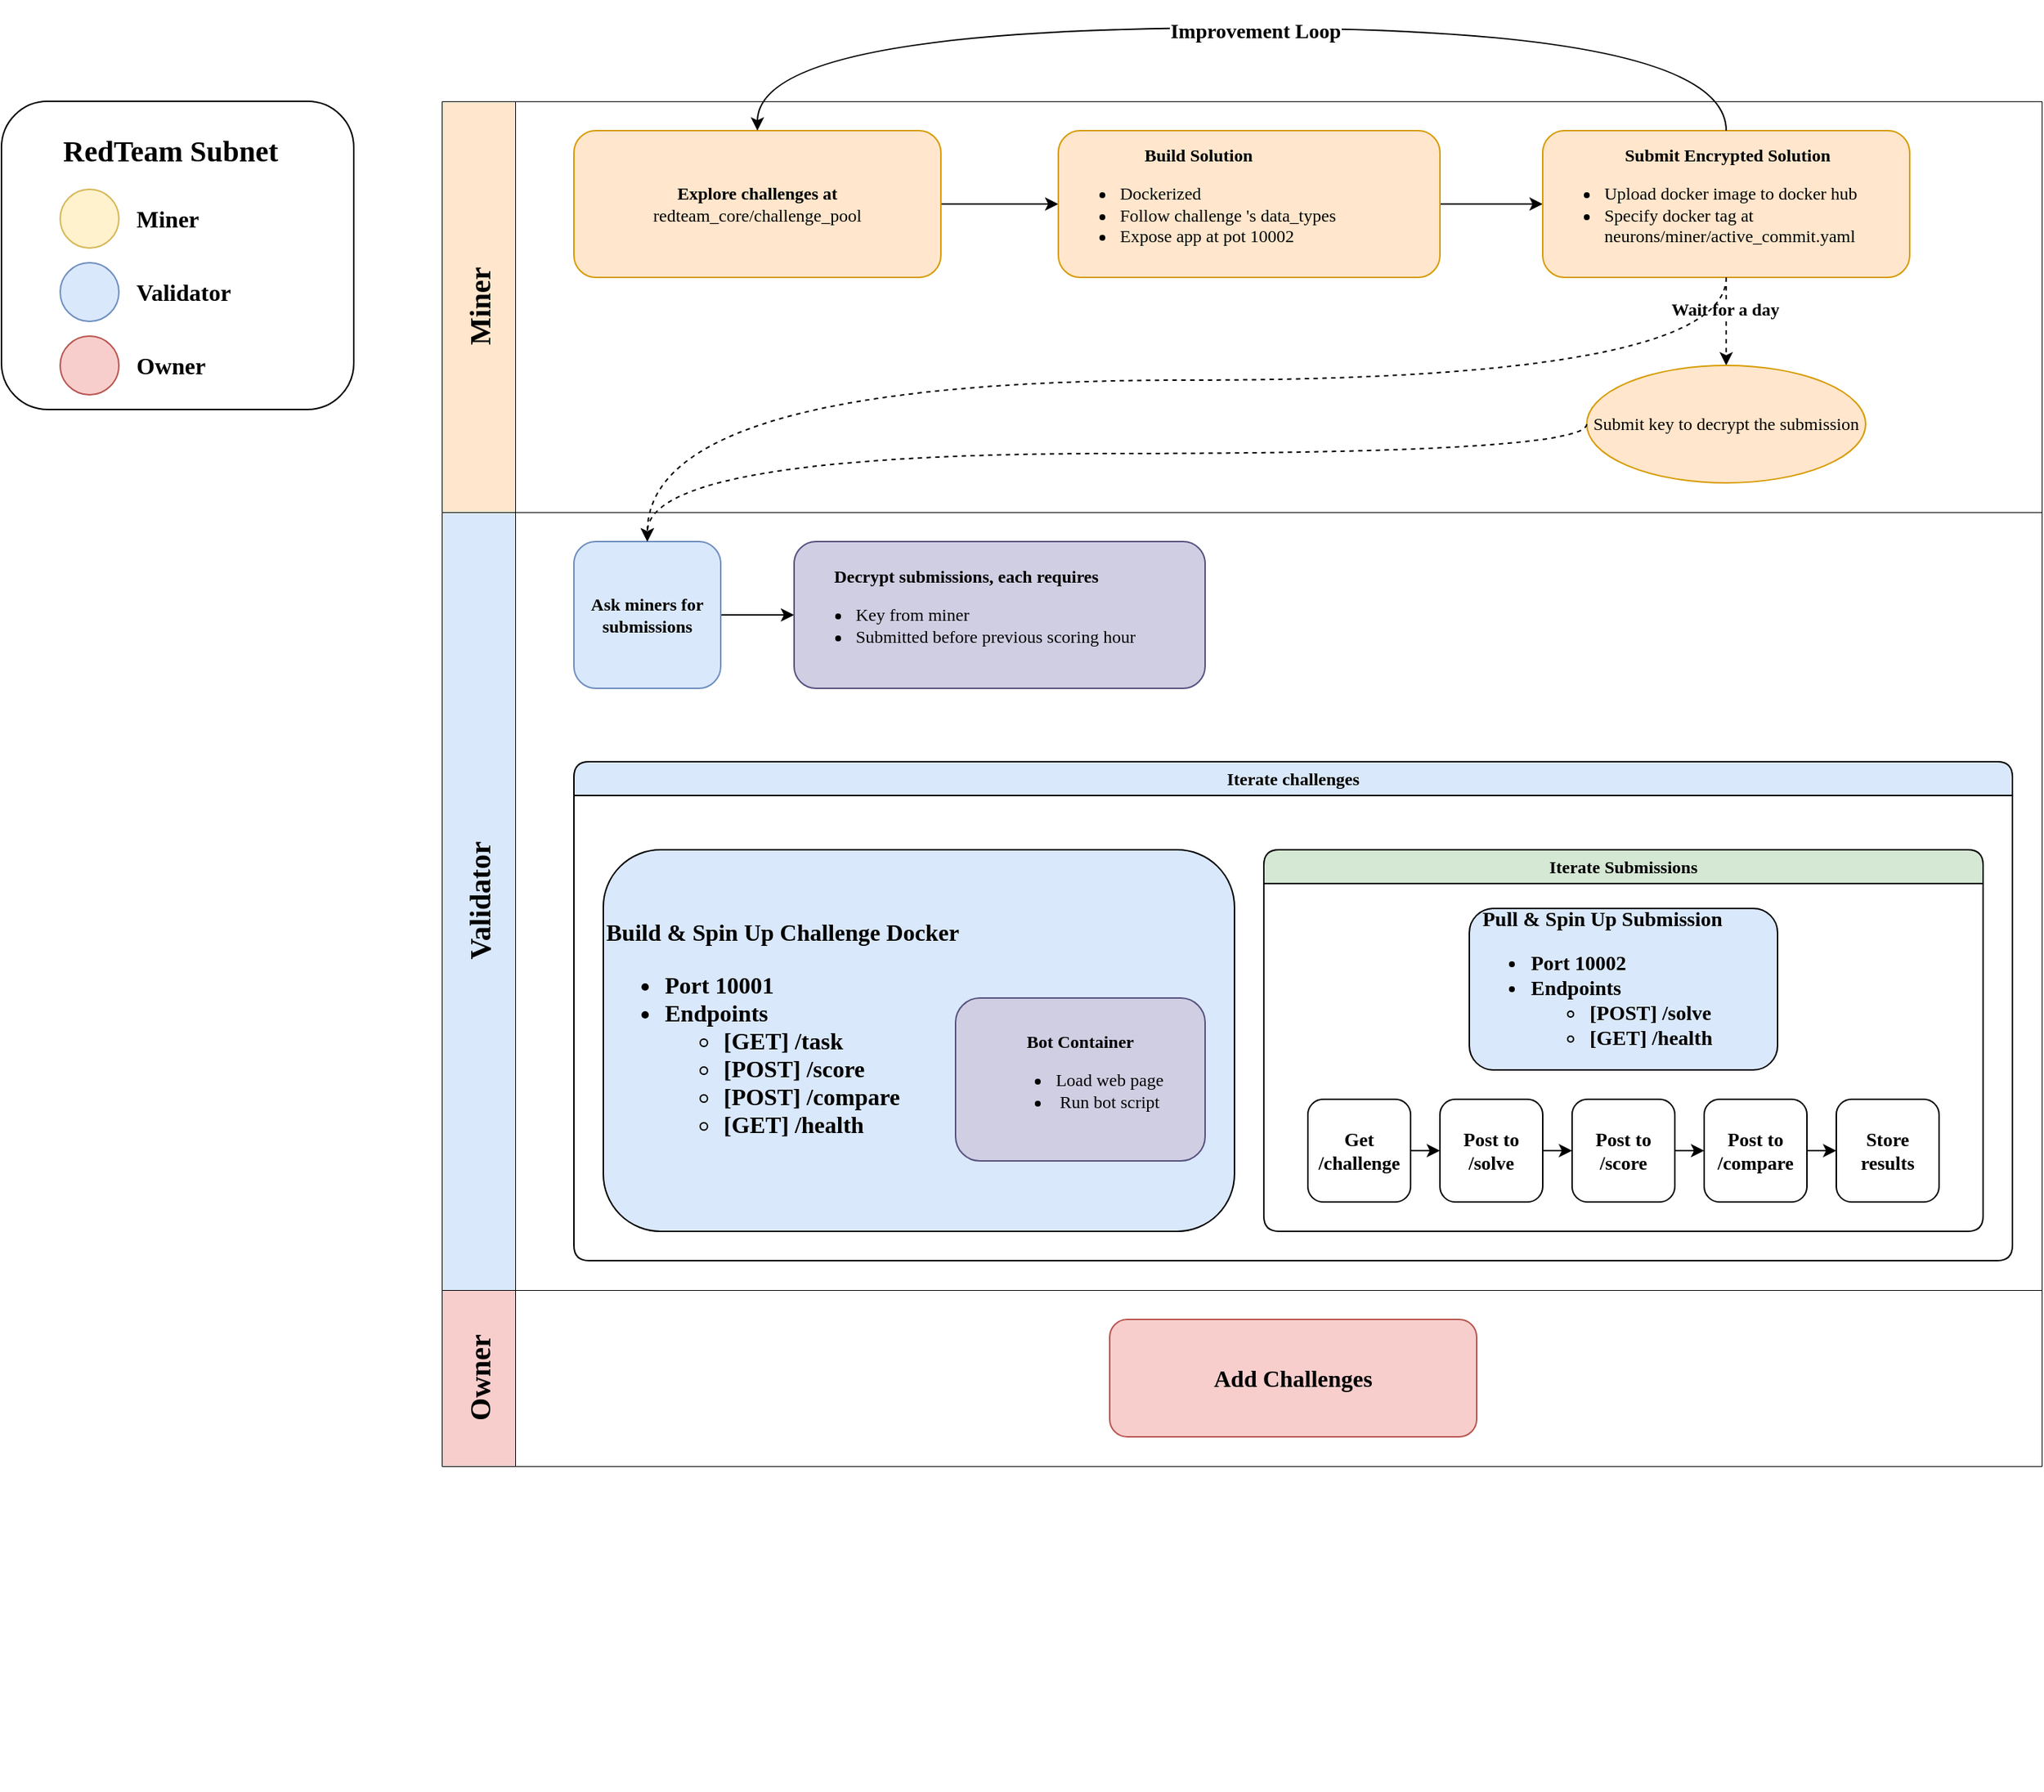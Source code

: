 <mxfile>
    <diagram name="Page-1" id="KTHB-z7xX1u3LGgZYYE7">
        <mxGraphModel dx="3409" dy="1272" grid="1" gridSize="10" guides="1" tooltips="1" connect="1" arrows="1" fold="1" page="1" pageScale="1" pageWidth="850" pageHeight="1100" math="0" shadow="0">
            <root>
                <mxCell id="0"/>
                <mxCell id="1" parent="0"/>
                <mxCell id="kJz6QPrPUSqHtHMzmpW9-26" value="" style="group;rounded=1;fontFamily=Comic Sans MS;fontSize=18;" parent="1" vertex="1" connectable="0">
                    <mxGeometry x="-790" y="140" width="1090" height="1220" as="geometry"/>
                </mxCell>
                <mxCell id="kJz6QPrPUSqHtHMzmpW9-27" value="" style="group;labelBorderColor=default;strokeColor=none;fontFamily=Comic Sans MS;" parent="kJz6QPrPUSqHtHMzmpW9-26" vertex="1" connectable="0">
                    <mxGeometry width="1090" height="1220" as="geometry"/>
                </mxCell>
                <mxCell id="kJz6QPrPUSqHtHMzmpW9-32" value="" style="group;rounded=1;fontFamily=Comic Sans MS;" parent="kJz6QPrPUSqHtHMzmpW9-27" vertex="1" connectable="0">
                    <mxGeometry width="1090" height="1220" as="geometry"/>
                </mxCell>
                <mxCell id="8eYXKVWlswE4XTReV54w-13" value="&lt;font style=&quot;font-size: 20px;&quot;&gt;Owner&lt;/font&gt;" style="swimlane;startSize=50;horizontal=0;html=1;fillColor=#f8cecc;strokeColor=default;strokeWidth=0.5;fontSize=12;fontFamily=Comic Sans MS;movable=1;resizable=1;rotatable=1;deletable=1;editable=1;locked=0;connectable=1;rounded=0;" parent="kJz6QPrPUSqHtHMzmpW9-32" vertex="1">
                    <mxGeometry y="879" width="1090" height="120" as="geometry"/>
                </mxCell>
                <mxCell id="kJz6QPrPUSqHtHMzmpW9-46" value="&lt;b&gt;Add Challenges&lt;/b&gt;" style="rounded=1;whiteSpace=wrap;html=1;fontFamily=Comic Sans MS;fillColor=#f8cecc;strokeColor=#b85450;fontSize=16;" parent="8eYXKVWlswE4XTReV54w-13" vertex="1">
                    <mxGeometry x="455" y="20" width="250" height="80" as="geometry"/>
                </mxCell>
                <mxCell id="8eYXKVWlswE4XTReV54w-12" value="&lt;font style=&quot;font-size: 20px;&quot;&gt;Miner&lt;/font&gt;" style="swimlane;startSize=50;horizontal=0;html=1;fillColor=#ffe6cc;strokeColor=default;strokeWidth=0.5;fontSize=12;fontFamily=Comic Sans MS;movable=1;resizable=1;rotatable=1;deletable=1;editable=1;locked=0;connectable=1;rounded=0;" parent="kJz6QPrPUSqHtHMzmpW9-32" vertex="1">
                    <mxGeometry y="69" width="1090" height="280" as="geometry"/>
                </mxCell>
                <mxCell id="kJz6QPrPUSqHtHMzmpW9-6" style="edgeStyle=orthogonalEdgeStyle;rounded=0;orthogonalLoop=1;jettySize=auto;html=1;entryX=0;entryY=0.5;entryDx=0;entryDy=0;fontFamily=Comic Sans MS;fontSize=12;" parent="8eYXKVWlswE4XTReV54w-12" source="kJz6QPrPUSqHtHMzmpW9-2" target="kJz6QPrPUSqHtHMzmpW9-3" edge="1">
                    <mxGeometry relative="1" as="geometry"/>
                </mxCell>
                <mxCell id="kJz6QPrPUSqHtHMzmpW9-2" value="&lt;b&gt;Explore challenges at&lt;/b&gt;&lt;div&gt;redteam_core/challenge_pool&lt;/div&gt;" style="rounded=1;whiteSpace=wrap;html=1;fontFamily=Comic Sans MS;fillColor=#ffe6cc;strokeColor=#d79b00;fontSize=12;" parent="8eYXKVWlswE4XTReV54w-12" vertex="1">
                    <mxGeometry x="90" y="20" width="250" height="100" as="geometry"/>
                </mxCell>
                <mxCell id="kJz6QPrPUSqHtHMzmpW9-7" style="edgeStyle=orthogonalEdgeStyle;rounded=0;orthogonalLoop=1;jettySize=auto;html=1;entryX=0;entryY=0.5;entryDx=0;entryDy=0;fontFamily=Comic Sans MS;fontSize=12;" parent="8eYXKVWlswE4XTReV54w-12" source="kJz6QPrPUSqHtHMzmpW9-3" target="kJz6QPrPUSqHtHMzmpW9-5" edge="1">
                    <mxGeometry relative="1" as="geometry"/>
                </mxCell>
                <mxCell id="kJz6QPrPUSqHtHMzmpW9-3" value="&lt;div style=&quot;text-align: center;&quot;&gt;&lt;span style=&quot;background-color: transparent; color: light-dark(rgb(0, 0, 0), rgb(255, 255, 255));&quot;&gt;&lt;b&gt;Build Solution&lt;/b&gt;&lt;/span&gt;&lt;/div&gt;&lt;div&gt;&lt;ul&gt;&lt;li&gt;Dockerized&lt;/li&gt;&lt;li&gt;Follow challenge &#39;s data_types&lt;/li&gt;&lt;li&gt;Expose app at pot 10002&lt;/li&gt;&lt;/ul&gt;&lt;/div&gt;" style="rounded=1;whiteSpace=wrap;html=1;align=left;fontFamily=Comic Sans MS;fillColor=#ffe6cc;strokeColor=#d79b00;fontSize=12;" parent="8eYXKVWlswE4XTReV54w-12" vertex="1">
                    <mxGeometry x="420" y="20" width="260" height="100" as="geometry"/>
                </mxCell>
                <mxCell id="kJz6QPrPUSqHtHMzmpW9-9" style="edgeStyle=orthogonalEdgeStyle;rounded=0;orthogonalLoop=1;jettySize=auto;html=1;entryX=0.5;entryY=0;entryDx=0;entryDy=0;dashed=1;fontFamily=Comic Sans MS;fontSize=12;" parent="8eYXKVWlswE4XTReV54w-12" source="kJz6QPrPUSqHtHMzmpW9-5" target="kJz6QPrPUSqHtHMzmpW9-8" edge="1">
                    <mxGeometry relative="1" as="geometry"/>
                </mxCell>
                <mxCell id="kJz6QPrPUSqHtHMzmpW9-13" value="&lt;b&gt;Wait for a day&lt;/b&gt;" style="edgeLabel;html=1;align=center;verticalAlign=middle;resizable=0;points=[];fontFamily=Comic Sans MS;fontSize=12;" parent="kJz6QPrPUSqHtHMzmpW9-9" vertex="1" connectable="0">
                    <mxGeometry x="-0.261" y="-1" relative="1" as="geometry">
                        <mxPoint as="offset"/>
                    </mxGeometry>
                </mxCell>
                <mxCell id="kJz6QPrPUSqHtHMzmpW9-5" value="&lt;div style=&quot;text-align: center;&quot;&gt;&lt;span style=&quot;background-color: transparent; color: light-dark(rgb(0, 0, 0), rgb(255, 255, 255));&quot;&gt;&lt;b&gt;Submit Encrypted Solution&lt;/b&gt;&lt;/span&gt;&lt;/div&gt;&lt;div&gt;&lt;ul&gt;&lt;li&gt;Upload docker image to docker hub&lt;/li&gt;&lt;li&gt;Specify docker tag at neurons/miner/active_commit.yaml&lt;/li&gt;&lt;/ul&gt;&lt;/div&gt;" style="rounded=1;whiteSpace=wrap;html=1;align=left;fontFamily=Comic Sans MS;fillColor=#ffe6cc;strokeColor=#d79b00;fontSize=12;" parent="8eYXKVWlswE4XTReV54w-12" vertex="1">
                    <mxGeometry x="750" y="20" width="250" height="100" as="geometry"/>
                </mxCell>
                <mxCell id="kJz6QPrPUSqHtHMzmpW9-8" value="Submit key to decrypt the submission" style="ellipse;whiteSpace=wrap;html=1;fontFamily=Comic Sans MS;fillColor=#ffe6cc;strokeColor=#d79b00;fontSize=12;" parent="8eYXKVWlswE4XTReV54w-12" vertex="1">
                    <mxGeometry x="780" y="180" width="190" height="80" as="geometry"/>
                </mxCell>
                <mxCell id="kJz6QPrPUSqHtHMzmpW9-11" value="" style="endArrow=classic;html=1;rounded=0;exitX=0.5;exitY=0;exitDx=0;exitDy=0;entryX=0.5;entryY=0;entryDx=0;entryDy=0;edgeStyle=orthogonalEdgeStyle;curved=1;fontFamily=Comic Sans MS;fontSize=12;" parent="8eYXKVWlswE4XTReV54w-12" source="kJz6QPrPUSqHtHMzmpW9-5" target="kJz6QPrPUSqHtHMzmpW9-2" edge="1">
                    <mxGeometry width="50" height="50" relative="1" as="geometry">
                        <mxPoint x="440" y="-110" as="sourcePoint"/>
                        <mxPoint x="490" y="-160" as="targetPoint"/>
                        <Array as="points">
                            <mxPoint x="875" y="-50"/>
                            <mxPoint x="215" y="-50"/>
                        </Array>
                    </mxGeometry>
                </mxCell>
                <mxCell id="kJz6QPrPUSqHtHMzmpW9-16" value="&lt;b&gt;Improvement Loop&lt;/b&gt;" style="edgeLabel;html=1;align=center;verticalAlign=middle;resizable=0;points=[];fontFamily=Comic Sans MS;fontSize=14;" parent="kJz6QPrPUSqHtHMzmpW9-11" vertex="1" connectable="0">
                    <mxGeometry x="-0.023" y="3" relative="1" as="geometry">
                        <mxPoint as="offset"/>
                    </mxGeometry>
                </mxCell>
                <mxCell id="kJz6QPrPUSqHtHMzmpW9-1" value="&lt;font style=&quot;font-size: 20px;&quot;&gt;Validator&lt;/font&gt;" style="swimlane;startSize=50;horizontal=0;html=1;fillColor=#dae8fc;strokeColor=default;strokeWidth=0.5;fontSize=12;fontFamily=Comic Sans MS;movable=1;resizable=1;rotatable=1;deletable=1;editable=1;locked=0;connectable=1;rounded=0;" parent="kJz6QPrPUSqHtHMzmpW9-32" vertex="1">
                    <mxGeometry y="349" width="1090" height="530" as="geometry">
                        <mxRectangle x="20" width="520" height="30" as="alternateBounds"/>
                    </mxGeometry>
                </mxCell>
                <mxCell id="kJz6QPrPUSqHtHMzmpW9-20" style="edgeStyle=orthogonalEdgeStyle;rounded=0;orthogonalLoop=1;jettySize=auto;html=1;entryX=0;entryY=0.5;entryDx=0;entryDy=0;fontFamily=Comic Sans MS;fontSize=12;" parent="kJz6QPrPUSqHtHMzmpW9-1" source="kJz6QPrPUSqHtHMzmpW9-17" target="kJz6QPrPUSqHtHMzmpW9-19" edge="1">
                    <mxGeometry relative="1" as="geometry"/>
                </mxCell>
                <mxCell id="kJz6QPrPUSqHtHMzmpW9-17" value="&lt;b&gt;Ask miners for submissions&lt;/b&gt;" style="rounded=1;whiteSpace=wrap;html=1;fontFamily=Comic Sans MS;fillColor=#dae8fc;strokeColor=#6c8ebf;fontSize=12;" parent="kJz6QPrPUSqHtHMzmpW9-1" vertex="1">
                    <mxGeometry x="90" y="20" width="100" height="100" as="geometry"/>
                </mxCell>
                <mxCell id="kJz6QPrPUSqHtHMzmpW9-19" value="&lt;div style=&quot;text-align: center;&quot;&gt;&lt;span style=&quot;background-color: transparent; color: light-dark(rgb(0, 0, 0), rgb(255, 255, 255));&quot;&gt;&lt;b&gt;Decrypt submissions, each requires&lt;/b&gt;&lt;/span&gt;&lt;/div&gt;&lt;div&gt;&lt;ul&gt;&lt;li&gt;Key from miner&lt;/li&gt;&lt;li&gt;Submitted before previous scoring hour&lt;/li&gt;&lt;/ul&gt;&lt;/div&gt;" style="rounded=1;whiteSpace=wrap;html=1;align=left;fontFamily=Comic Sans MS;fillColor=#d0cee2;strokeColor=#56517e;fontSize=12;" parent="kJz6QPrPUSqHtHMzmpW9-1" vertex="1">
                    <mxGeometry x="240" y="20" width="280" height="100" as="geometry"/>
                </mxCell>
                <mxCell id="kJz6QPrPUSqHtHMzmpW9-25" value="Iterate challenges" style="swimlane;whiteSpace=wrap;html=1;fillColor=#dae8fc;strokeColor=default;rounded=1;fontFamily=Comic Sans MS;fontSize=12;" parent="kJz6QPrPUSqHtHMzmpW9-1" vertex="1">
                    <mxGeometry x="90" y="170" width="980" height="340" as="geometry"/>
                </mxCell>
                <mxCell id="kJz6QPrPUSqHtHMzmpW9-33" value="Build &amp;amp; Spin Up Challenge Docker&lt;div&gt;&lt;ul&gt;&lt;li&gt;Port 10001&lt;/li&gt;&lt;li&gt;Endpoints&lt;/li&gt;&lt;ul&gt;&lt;li&gt;[GET] /task&lt;/li&gt;&lt;li&gt;[POST] /score&lt;/li&gt;&lt;li&gt;[POST] /compare&lt;/li&gt;&lt;li&gt;[GET] /health&lt;/li&gt;&lt;/ul&gt;&lt;/ul&gt;&lt;/div&gt;" style="rounded=1;whiteSpace=wrap;html=1;align=left;fillColor=#dae8fc;strokeColor=default;fontFamily=Comic Sans MS;fontSize=16;fontStyle=1" parent="kJz6QPrPUSqHtHMzmpW9-25" vertex="1">
                    <mxGeometry x="20" y="60" width="430" height="260" as="geometry"/>
                </mxCell>
                <mxCell id="kJz6QPrPUSqHtHMzmpW9-34" value="Iterate Submissions" style="swimlane;whiteSpace=wrap;html=1;rounded=1;fillColor=#d5e8d4;strokeColor=default;fontFamily=Comic Sans MS;fontSize=12;" parent="kJz6QPrPUSqHtHMzmpW9-25" vertex="1">
                    <mxGeometry x="470" y="60" width="490" height="260" as="geometry"/>
                </mxCell>
                <mxCell id="kJz6QPrPUSqHtHMzmpW9-35" value="&amp;nbsp; Pull &amp;amp; Spin Up Submission&lt;div&gt;&lt;ul&gt;&lt;li&gt;Port 10002&lt;/li&gt;&lt;li&gt;Endpoints&lt;/li&gt;&lt;ul&gt;&lt;li&gt;[POST] /solve&lt;/li&gt;&lt;li&gt;[GET] /health&lt;/li&gt;&lt;/ul&gt;&lt;/ul&gt;&lt;/div&gt;" style="rounded=1;whiteSpace=wrap;html=1;align=left;fillColor=#dae8fc;strokeColor=default;fontFamily=Comic Sans MS;fontSize=14;fontStyle=1" parent="kJz6QPrPUSqHtHMzmpW9-34" vertex="1">
                    <mxGeometry x="140" y="40" width="210" height="110" as="geometry"/>
                </mxCell>
                <mxCell id="kJz6QPrPUSqHtHMzmpW9-41" style="edgeStyle=orthogonalEdgeStyle;rounded=1;orthogonalLoop=1;jettySize=auto;html=1;exitX=1;exitY=0.5;exitDx=0;exitDy=0;entryX=0;entryY=0.5;entryDx=0;entryDy=0;fontFamily=Comic Sans MS;fontSize=12;" parent="kJz6QPrPUSqHtHMzmpW9-34" source="kJz6QPrPUSqHtHMzmpW9-36" target="kJz6QPrPUSqHtHMzmpW9-37" edge="1">
                    <mxGeometry relative="1" as="geometry"/>
                </mxCell>
                <mxCell id="kJz6QPrPUSqHtHMzmpW9-36" value="Get /challenge" style="rounded=1;whiteSpace=wrap;html=1;fontFamily=Comic Sans MS;fontSize=13;fontStyle=1" parent="kJz6QPrPUSqHtHMzmpW9-34" vertex="1">
                    <mxGeometry x="30" y="170" width="70" height="70" as="geometry"/>
                </mxCell>
                <mxCell id="kJz6QPrPUSqHtHMzmpW9-42" style="edgeStyle=orthogonalEdgeStyle;rounded=1;orthogonalLoop=1;jettySize=auto;html=1;exitX=1;exitY=0.5;exitDx=0;exitDy=0;entryX=0;entryY=0.5;entryDx=0;entryDy=0;fontFamily=Comic Sans MS;fontSize=12;" parent="kJz6QPrPUSqHtHMzmpW9-34" source="kJz6QPrPUSqHtHMzmpW9-37" target="kJz6QPrPUSqHtHMzmpW9-38" edge="1">
                    <mxGeometry relative="1" as="geometry"/>
                </mxCell>
                <mxCell id="kJz6QPrPUSqHtHMzmpW9-37" value="Post to /solve" style="rounded=1;whiteSpace=wrap;html=1;fontFamily=Comic Sans MS;fontSize=13;fontStyle=1" parent="kJz6QPrPUSqHtHMzmpW9-34" vertex="1">
                    <mxGeometry x="120" y="170" width="70" height="70" as="geometry"/>
                </mxCell>
                <mxCell id="kJz6QPrPUSqHtHMzmpW9-43" style="edgeStyle=orthogonalEdgeStyle;rounded=1;orthogonalLoop=1;jettySize=auto;html=1;exitX=1;exitY=0.5;exitDx=0;exitDy=0;entryX=0;entryY=0.5;entryDx=0;entryDy=0;fontFamily=Comic Sans MS;fontSize=12;" parent="kJz6QPrPUSqHtHMzmpW9-34" source="kJz6QPrPUSqHtHMzmpW9-38" target="kJz6QPrPUSqHtHMzmpW9-39" edge="1">
                    <mxGeometry relative="1" as="geometry"/>
                </mxCell>
                <mxCell id="kJz6QPrPUSqHtHMzmpW9-38" value="Post to /score" style="rounded=1;whiteSpace=wrap;html=1;fontFamily=Comic Sans MS;fontSize=13;fontStyle=1" parent="kJz6QPrPUSqHtHMzmpW9-34" vertex="1">
                    <mxGeometry x="210" y="170" width="70" height="70" as="geometry"/>
                </mxCell>
                <mxCell id="kJz6QPrPUSqHtHMzmpW9-44" style="edgeStyle=orthogonalEdgeStyle;rounded=1;orthogonalLoop=1;jettySize=auto;html=1;exitX=1;exitY=0.5;exitDx=0;exitDy=0;entryX=0;entryY=0.5;entryDx=0;entryDy=0;fontFamily=Comic Sans MS;fontSize=12;" parent="kJz6QPrPUSqHtHMzmpW9-34" source="kJz6QPrPUSqHtHMzmpW9-39" target="kJz6QPrPUSqHtHMzmpW9-40" edge="1">
                    <mxGeometry relative="1" as="geometry"/>
                </mxCell>
                <mxCell id="kJz6QPrPUSqHtHMzmpW9-39" value="Post to /compare" style="rounded=1;whiteSpace=wrap;html=1;fontFamily=Comic Sans MS;fontSize=13;fontStyle=1" parent="kJz6QPrPUSqHtHMzmpW9-34" vertex="1">
                    <mxGeometry x="300" y="170" width="70" height="70" as="geometry"/>
                </mxCell>
                <mxCell id="kJz6QPrPUSqHtHMzmpW9-40" value="Store results" style="rounded=1;whiteSpace=wrap;html=1;fontFamily=Comic Sans MS;fontSize=13;fontStyle=1" parent="kJz6QPrPUSqHtHMzmpW9-34" vertex="1">
                    <mxGeometry x="390" y="170" width="70" height="70" as="geometry"/>
                </mxCell>
                <mxCell id="kJz6QPrPUSqHtHMzmpW9-45" style="edgeStyle=orthogonalEdgeStyle;rounded=1;orthogonalLoop=1;jettySize=auto;html=1;exitX=0.5;exitY=1;exitDx=0;exitDy=0;fontFamily=Comic Sans MS;fontSize=12;" parent="kJz6QPrPUSqHtHMzmpW9-25" source="kJz6QPrPUSqHtHMzmpW9-33" target="kJz6QPrPUSqHtHMzmpW9-33" edge="1">
                    <mxGeometry relative="1" as="geometry"/>
                </mxCell>
                <mxCell id="2" value="&lt;div style=&quot;&quot;&gt;&lt;b&gt;Bot Container&lt;/b&gt;&lt;/div&gt;&lt;div style=&quot;&quot;&gt;&lt;ul&gt;&lt;li&gt;&lt;span style=&quot;background-color: transparent; text-align: left;&quot;&gt;Load web page&lt;/span&gt;&lt;/li&gt;&lt;li&gt;&lt;span style=&quot;background-color: transparent;&quot;&gt;Run bot script&lt;/span&gt;&lt;/li&gt;&lt;/ul&gt;&lt;/div&gt;" style="rounded=1;whiteSpace=wrap;html=1;align=center;fontFamily=Comic Sans MS;fillColor=#d0cee2;strokeColor=#56517e;fontSize=12;" vertex="1" parent="kJz6QPrPUSqHtHMzmpW9-25">
                    <mxGeometry x="260" y="161" width="170" height="111" as="geometry"/>
                </mxCell>
                <mxCell id="kJz6QPrPUSqHtHMzmpW9-21" value="" style="endArrow=classic;html=1;rounded=0;exitX=0;exitY=0.5;exitDx=0;exitDy=0;entryX=0.5;entryY=0;entryDx=0;entryDy=0;edgeStyle=orthogonalEdgeStyle;curved=1;dashed=1;fontFamily=Comic Sans MS;fontSize=12;" parent="kJz6QPrPUSqHtHMzmpW9-32" source="kJz6QPrPUSqHtHMzmpW9-8" target="kJz6QPrPUSqHtHMzmpW9-17" edge="1">
                    <mxGeometry width="50" height="50" relative="1" as="geometry">
                        <mxPoint x="340" y="299" as="sourcePoint"/>
                        <mxPoint x="390" y="249" as="targetPoint"/>
                        <Array as="points">
                            <mxPoint x="780" y="309"/>
                            <mxPoint x="140" y="309"/>
                        </Array>
                    </mxGeometry>
                </mxCell>
                <mxCell id="kJz6QPrPUSqHtHMzmpW9-22" value="" style="endArrow=classic;html=1;rounded=0;exitX=0.5;exitY=1;exitDx=0;exitDy=0;entryX=0.5;entryY=0;entryDx=0;entryDy=0;edgeStyle=orthogonalEdgeStyle;curved=1;dashed=1;fontFamily=Comic Sans MS;fontSize=12;" parent="kJz6QPrPUSqHtHMzmpW9-32" source="kJz6QPrPUSqHtHMzmpW9-5" target="kJz6QPrPUSqHtHMzmpW9-17" edge="1">
                    <mxGeometry width="50" height="50" relative="1" as="geometry">
                        <mxPoint x="360" y="269" as="sourcePoint"/>
                        <mxPoint x="410" y="219" as="targetPoint"/>
                        <Array as="points">
                            <mxPoint x="875" y="259"/>
                            <mxPoint x="140" y="259"/>
                        </Array>
                    </mxGeometry>
                </mxCell>
                <mxCell id="kJz6QPrPUSqHtHMzmpW9-47" value="&lt;blockquote style=&quot;margin: 0 0 0 40px; border: none; padding: 0px;&quot;&gt;&lt;div&gt;&lt;font style=&quot;font-size: 20px;&quot;&gt;&lt;b&gt;RedTeam Subnet&lt;/b&gt;&lt;/font&gt;&lt;/div&gt;&lt;/blockquote&gt;&lt;div&gt;&lt;br&gt;&lt;/div&gt;&lt;div&gt;&lt;br&gt;&lt;/div&gt;&lt;div&gt;&lt;br&gt;&lt;/div&gt;&lt;div&gt;&lt;br&gt;&lt;/div&gt;&lt;div&gt;&lt;br&gt;&lt;/div&gt;&lt;div&gt;&lt;br&gt;&lt;/div&gt;&lt;div&gt;&lt;br&gt;&lt;/div&gt;&lt;div&gt;&lt;br&gt;&lt;/div&gt;&lt;div&gt;&lt;br&gt;&lt;/div&gt;&lt;div&gt;&lt;br&gt;&lt;/div&gt;" style="rounded=1;whiteSpace=wrap;html=1;align=left;fontFamily=Comic Sans MS;" parent="1" vertex="1">
                    <mxGeometry x="-1090" y="209" width="240" height="210" as="geometry"/>
                </mxCell>
                <mxCell id="kJz6QPrPUSqHtHMzmpW9-48" value="" style="ellipse;whiteSpace=wrap;html=1;aspect=fixed;rounded=1;fontFamily=Comic Sans MS;fillColor=#fff2cc;strokeColor=#d6b656;" parent="1" vertex="1">
                    <mxGeometry x="-1050" y="269" width="40" height="40" as="geometry"/>
                </mxCell>
                <mxCell id="kJz6QPrPUSqHtHMzmpW9-49" value="" style="ellipse;whiteSpace=wrap;html=1;aspect=fixed;rounded=1;fontFamily=Comic Sans MS;fillColor=#dae8fc;strokeColor=#6c8ebf;" parent="1" vertex="1">
                    <mxGeometry x="-1050" y="319" width="40" height="40" as="geometry"/>
                </mxCell>
                <mxCell id="kJz6QPrPUSqHtHMzmpW9-50" value="" style="ellipse;whiteSpace=wrap;html=1;aspect=fixed;rounded=1;fontFamily=Comic Sans MS;fillColor=#f8cecc;strokeColor=#b85450;" parent="1" vertex="1">
                    <mxGeometry x="-1050" y="369" width="40" height="40" as="geometry"/>
                </mxCell>
                <mxCell id="kJz6QPrPUSqHtHMzmpW9-51" value="Miner" style="text;html=1;align=left;verticalAlign=middle;whiteSpace=wrap;rounded=0;fontFamily=Comic Sans MS;fontStyle=1;fontSize=16;" parent="1" vertex="1">
                    <mxGeometry x="-1000" y="274" width="100" height="30" as="geometry"/>
                </mxCell>
                <mxCell id="kJz6QPrPUSqHtHMzmpW9-52" value="Validator" style="text;html=1;align=left;verticalAlign=middle;whiteSpace=wrap;rounded=0;fontFamily=Comic Sans MS;fontStyle=1;fontSize=16;" parent="1" vertex="1">
                    <mxGeometry x="-1000" y="324" width="100" height="30" as="geometry"/>
                </mxCell>
                <mxCell id="kJz6QPrPUSqHtHMzmpW9-53" value="Owner" style="text;html=1;align=left;verticalAlign=middle;whiteSpace=wrap;rounded=0;fontFamily=Comic Sans MS;fontStyle=1;fontSize=16;" parent="1" vertex="1">
                    <mxGeometry x="-1000" y="374" width="100" height="30" as="geometry"/>
                </mxCell>
            </root>
        </mxGraphModel>
    </diagram>
</mxfile>
